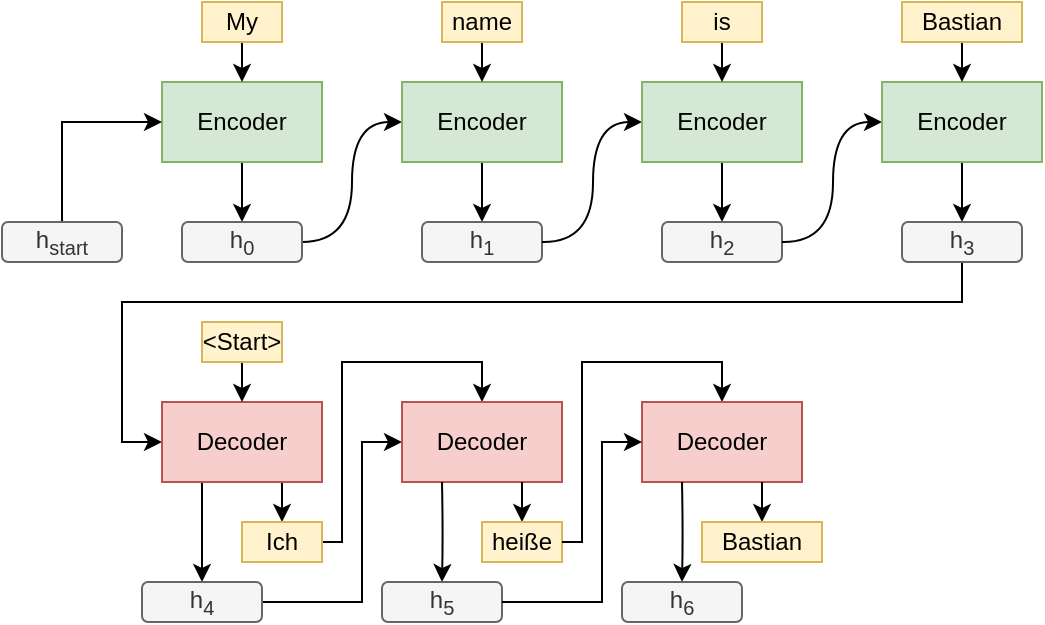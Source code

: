 <mxfile version="12.6.7" type="device"><diagram id="uTi-s-v4v_v5ddJbVqec" name="Page-1"><mxGraphModel dx="780" dy="1144" grid="1" gridSize="10" guides="1" tooltips="1" connect="1" arrows="1" fold="1" page="1" pageScale="1" pageWidth="827" pageHeight="1169" math="0" shadow="0"><root><mxCell id="0"/><mxCell id="1" parent="0"/><mxCell id="gP8hFSdNLn4apL6Ti1hK-5" style="edgeStyle=orthogonalEdgeStyle;rounded=0;orthogonalLoop=1;jettySize=auto;html=1;exitX=0.5;exitY=1;exitDx=0;exitDy=0;entryX=0.5;entryY=0;entryDx=0;entryDy=0;" parent="1" source="gP8hFSdNLn4apL6Ti1hK-1" target="gP8hFSdNLn4apL6Ti1hK-4" edge="1"><mxGeometry relative="1" as="geometry"/></mxCell><mxCell id="gP8hFSdNLn4apL6Ti1hK-1" value="Encoder" style="rounded=0;whiteSpace=wrap;html=1;fillColor=#d5e8d4;strokeColor=#82b366;" parent="1" vertex="1"><mxGeometry x="160" y="430" width="80" height="40" as="geometry"/></mxCell><mxCell id="gP8hFSdNLn4apL6Ti1hK-9" style="edgeStyle=orthogonalEdgeStyle;rounded=0;orthogonalLoop=1;jettySize=auto;html=1;exitX=1;exitY=0.5;exitDx=0;exitDy=0;entryX=0;entryY=0.5;entryDx=0;entryDy=0;curved=1;" parent="1" source="gP8hFSdNLn4apL6Ti1hK-4" target="gP8hFSdNLn4apL6Ti1hK-7" edge="1"><mxGeometry relative="1" as="geometry"/></mxCell><mxCell id="gP8hFSdNLn4apL6Ti1hK-4" value="h&lt;sub&gt;0&lt;/sub&gt;" style="rounded=1;whiteSpace=wrap;html=1;fillColor=#f5f5f5;strokeColor=#666666;fontColor=#333333;" parent="1" vertex="1"><mxGeometry x="170" y="500" width="60" height="20" as="geometry"/></mxCell><mxCell id="gP8hFSdNLn4apL6Ti1hK-6" style="edgeStyle=orthogonalEdgeStyle;rounded=0;orthogonalLoop=1;jettySize=auto;html=1;exitX=0.5;exitY=1;exitDx=0;exitDy=0;entryX=0.5;entryY=0;entryDx=0;entryDy=0;" parent="1" source="gP8hFSdNLn4apL6Ti1hK-7" target="gP8hFSdNLn4apL6Ti1hK-8" edge="1"><mxGeometry relative="1" as="geometry"/></mxCell><mxCell id="gP8hFSdNLn4apL6Ti1hK-7" value="Encoder" style="rounded=0;whiteSpace=wrap;html=1;fillColor=#d5e8d4;strokeColor=#82b366;" parent="1" vertex="1"><mxGeometry x="280" y="430" width="80" height="40" as="geometry"/></mxCell><mxCell id="gP8hFSdNLn4apL6Ti1hK-8" value="h&lt;sub&gt;1&lt;/sub&gt;" style="rounded=1;whiteSpace=wrap;html=1;fillColor=#f5f5f5;strokeColor=#666666;fontColor=#333333;" parent="1" vertex="1"><mxGeometry x="290" y="500" width="60" height="20" as="geometry"/></mxCell><mxCell id="gP8hFSdNLn4apL6Ti1hK-11" style="edgeStyle=orthogonalEdgeStyle;rounded=0;orthogonalLoop=1;jettySize=auto;html=1;exitX=0.5;exitY=0;exitDx=0;exitDy=0;entryX=0;entryY=0.5;entryDx=0;entryDy=0;" parent="1" source="gP8hFSdNLn4apL6Ti1hK-10" target="gP8hFSdNLn4apL6Ti1hK-1" edge="1"><mxGeometry relative="1" as="geometry"/></mxCell><mxCell id="gP8hFSdNLn4apL6Ti1hK-10" value="h&lt;sub&gt;start&lt;/sub&gt;" style="rounded=1;whiteSpace=wrap;html=1;fillColor=#f5f5f5;strokeColor=#666666;fontColor=#333333;" parent="1" vertex="1"><mxGeometry x="80" y="500" width="60" height="20" as="geometry"/></mxCell><mxCell id="gP8hFSdNLn4apL6Ti1hK-20" style="edgeStyle=orthogonalEdgeStyle;rounded=0;orthogonalLoop=1;jettySize=auto;html=1;exitX=1;exitY=0.5;exitDx=0;exitDy=0;entryX=0;entryY=0.5;entryDx=0;entryDy=0;curved=1;" parent="1" target="gP8hFSdNLn4apL6Ti1hK-22" edge="1"><mxGeometry relative="1" as="geometry"><mxPoint x="350" y="510" as="sourcePoint"/></mxGeometry></mxCell><mxCell id="gP8hFSdNLn4apL6Ti1hK-21" style="edgeStyle=orthogonalEdgeStyle;rounded=0;orthogonalLoop=1;jettySize=auto;html=1;exitX=0.5;exitY=1;exitDx=0;exitDy=0;entryX=0.5;entryY=0;entryDx=0;entryDy=0;" parent="1" source="gP8hFSdNLn4apL6Ti1hK-22" target="gP8hFSdNLn4apL6Ti1hK-23" edge="1"><mxGeometry relative="1" as="geometry"/></mxCell><mxCell id="gP8hFSdNLn4apL6Ti1hK-22" value="Encoder" style="rounded=0;whiteSpace=wrap;html=1;fillColor=#d5e8d4;strokeColor=#82b366;" parent="1" vertex="1"><mxGeometry x="400" y="430" width="80" height="40" as="geometry"/></mxCell><mxCell id="gP8hFSdNLn4apL6Ti1hK-23" value="h&lt;sub&gt;2&lt;/sub&gt;" style="rounded=1;whiteSpace=wrap;html=1;fillColor=#f5f5f5;strokeColor=#666666;fontColor=#333333;" parent="1" vertex="1"><mxGeometry x="410" y="500" width="60" height="20" as="geometry"/></mxCell><mxCell id="gP8hFSdNLn4apL6Ti1hK-26" style="edgeStyle=orthogonalEdgeStyle;rounded=0;orthogonalLoop=1;jettySize=auto;html=1;exitX=1;exitY=0.5;exitDx=0;exitDy=0;entryX=0;entryY=0.5;entryDx=0;entryDy=0;curved=1;" parent="1" target="gP8hFSdNLn4apL6Ti1hK-28" edge="1"><mxGeometry relative="1" as="geometry"><mxPoint x="470" y="510" as="sourcePoint"/></mxGeometry></mxCell><mxCell id="gP8hFSdNLn4apL6Ti1hK-27" style="edgeStyle=orthogonalEdgeStyle;rounded=0;orthogonalLoop=1;jettySize=auto;html=1;exitX=0.5;exitY=1;exitDx=0;exitDy=0;entryX=0.5;entryY=0;entryDx=0;entryDy=0;" parent="1" source="gP8hFSdNLn4apL6Ti1hK-28" target="gP8hFSdNLn4apL6Ti1hK-29" edge="1"><mxGeometry relative="1" as="geometry"/></mxCell><mxCell id="gP8hFSdNLn4apL6Ti1hK-28" value="Encoder" style="rounded=0;whiteSpace=wrap;html=1;fillColor=#d5e8d4;strokeColor=#82b366;" parent="1" vertex="1"><mxGeometry x="520" y="430" width="80" height="40" as="geometry"/></mxCell><mxCell id="gP8hFSdNLn4apL6Ti1hK-70" style="rounded=0;orthogonalLoop=1;jettySize=auto;html=1;exitX=0.5;exitY=1;exitDx=0;exitDy=0;entryX=0;entryY=0.5;entryDx=0;entryDy=0;edgeStyle=orthogonalEdgeStyle;" parent="1" source="gP8hFSdNLn4apL6Ti1hK-29" target="gP8hFSdNLn4apL6Ti1hK-32" edge="1"><mxGeometry relative="1" as="geometry"><Array as="points"><mxPoint x="560" y="540"/><mxPoint x="140" y="540"/><mxPoint x="140" y="610"/></Array></mxGeometry></mxCell><mxCell id="gP8hFSdNLn4apL6Ti1hK-29" value="h&lt;sub&gt;3&lt;/sub&gt;" style="rounded=1;whiteSpace=wrap;html=1;fillColor=#f5f5f5;strokeColor=#666666;fontColor=#333333;" parent="1" vertex="1"><mxGeometry x="530" y="500" width="60" height="20" as="geometry"/></mxCell><mxCell id="gP8hFSdNLn4apL6Ti1hK-84" style="edgeStyle=orthogonalEdgeStyle;curved=1;rounded=0;orthogonalLoop=1;jettySize=auto;html=1;exitX=0.75;exitY=1;exitDx=0;exitDy=0;entryX=0.5;entryY=0;entryDx=0;entryDy=0;" parent="1" source="gP8hFSdNLn4apL6Ti1hK-32" target="gP8hFSdNLn4apL6Ti1hK-83" edge="1"><mxGeometry relative="1" as="geometry"/></mxCell><mxCell id="gP8hFSdNLn4apL6Ti1hK-86" style="edgeStyle=orthogonalEdgeStyle;curved=1;rounded=0;orthogonalLoop=1;jettySize=auto;html=1;exitX=0.25;exitY=1;exitDx=0;exitDy=0;entryX=0.5;entryY=0;entryDx=0;entryDy=0;" parent="1" source="gP8hFSdNLn4apL6Ti1hK-32" target="gP8hFSdNLn4apL6Ti1hK-82" edge="1"><mxGeometry relative="1" as="geometry"/></mxCell><mxCell id="gP8hFSdNLn4apL6Ti1hK-32" value="Decoder" style="rounded=0;whiteSpace=wrap;html=1;fillColor=#f8cecc;strokeColor=#b85450;" parent="1" vertex="1"><mxGeometry x="160" y="590" width="80" height="40" as="geometry"/></mxCell><mxCell id="gP8hFSdNLn4apL6Ti1hK-72" style="edgeStyle=orthogonalEdgeStyle;rounded=0;orthogonalLoop=1;jettySize=auto;html=1;exitX=0.5;exitY=1;exitDx=0;exitDy=0;entryX=0.5;entryY=0;entryDx=0;entryDy=0;" parent="1" source="gP8hFSdNLn4apL6Ti1hK-71" target="gP8hFSdNLn4apL6Ti1hK-1" edge="1"><mxGeometry relative="1" as="geometry"/></mxCell><mxCell id="gP8hFSdNLn4apL6Ti1hK-71" value="My" style="text;html=1;strokeColor=#d6b656;fillColor=#fff2cc;align=center;verticalAlign=middle;whiteSpace=wrap;rounded=0;" parent="1" vertex="1"><mxGeometry x="180" y="390" width="40" height="20" as="geometry"/></mxCell><mxCell id="gP8hFSdNLn4apL6Ti1hK-73" style="edgeStyle=orthogonalEdgeStyle;rounded=0;orthogonalLoop=1;jettySize=auto;html=1;exitX=0.5;exitY=1;exitDx=0;exitDy=0;entryX=0.5;entryY=0;entryDx=0;entryDy=0;" parent="1" source="gP8hFSdNLn4apL6Ti1hK-74" edge="1"><mxGeometry relative="1" as="geometry"><mxPoint x="320" y="430" as="targetPoint"/></mxGeometry></mxCell><mxCell id="gP8hFSdNLn4apL6Ti1hK-74" value="name" style="text;html=1;strokeColor=#d6b656;fillColor=#fff2cc;align=center;verticalAlign=middle;whiteSpace=wrap;rounded=0;" parent="1" vertex="1"><mxGeometry x="300" y="390" width="40" height="20" as="geometry"/></mxCell><mxCell id="gP8hFSdNLn4apL6Ti1hK-75" style="edgeStyle=orthogonalEdgeStyle;rounded=0;orthogonalLoop=1;jettySize=auto;html=1;exitX=0.5;exitY=1;exitDx=0;exitDy=0;entryX=0.5;entryY=0;entryDx=0;entryDy=0;" parent="1" source="gP8hFSdNLn4apL6Ti1hK-76" edge="1"><mxGeometry relative="1" as="geometry"><mxPoint x="440" y="430" as="targetPoint"/></mxGeometry></mxCell><mxCell id="gP8hFSdNLn4apL6Ti1hK-76" value="is" style="text;html=1;align=center;verticalAlign=middle;whiteSpace=wrap;rounded=0;fillColor=#fff2cc;strokeColor=#d6b656;" parent="1" vertex="1"><mxGeometry x="420" y="390" width="40" height="20" as="geometry"/></mxCell><mxCell id="gP8hFSdNLn4apL6Ti1hK-77" style="edgeStyle=orthogonalEdgeStyle;rounded=0;orthogonalLoop=1;jettySize=auto;html=1;exitX=0.5;exitY=1;exitDx=0;exitDy=0;entryX=0.5;entryY=0;entryDx=0;entryDy=0;" parent="1" source="gP8hFSdNLn4apL6Ti1hK-78" edge="1"><mxGeometry relative="1" as="geometry"><mxPoint x="560" y="430" as="targetPoint"/></mxGeometry></mxCell><mxCell id="gP8hFSdNLn4apL6Ti1hK-78" value="Bastian" style="text;html=1;strokeColor=#d6b656;fillColor=#fff2cc;align=center;verticalAlign=middle;whiteSpace=wrap;rounded=0;" parent="1" vertex="1"><mxGeometry x="530" y="390" width="60" height="20" as="geometry"/></mxCell><mxCell id="gP8hFSdNLn4apL6Ti1hK-94" style="edgeStyle=orthogonalEdgeStyle;rounded=0;orthogonalLoop=1;jettySize=auto;html=1;exitX=1;exitY=0.5;exitDx=0;exitDy=0;entryX=0;entryY=0.5;entryDx=0;entryDy=0;" parent="1" source="gP8hFSdNLn4apL6Ti1hK-82" target="gP8hFSdNLn4apL6Ti1hK-88" edge="1"><mxGeometry relative="1" as="geometry"><Array as="points"><mxPoint x="260" y="690"/><mxPoint x="260" y="610"/></Array></mxGeometry></mxCell><mxCell id="gP8hFSdNLn4apL6Ti1hK-82" value="h&lt;sub&gt;4&lt;/sub&gt;" style="rounded=1;whiteSpace=wrap;html=1;fillColor=#f5f5f5;strokeColor=#666666;fontColor=#333333;" parent="1" vertex="1"><mxGeometry x="150" y="680" width="60" height="20" as="geometry"/></mxCell><mxCell id="gP8hFSdNLn4apL6Ti1hK-93" style="edgeStyle=orthogonalEdgeStyle;rounded=0;orthogonalLoop=1;jettySize=auto;html=1;exitX=1;exitY=0.5;exitDx=0;exitDy=0;entryX=0.5;entryY=0;entryDx=0;entryDy=0;" parent="1" source="gP8hFSdNLn4apL6Ti1hK-83" target="gP8hFSdNLn4apL6Ti1hK-88" edge="1"><mxGeometry relative="1" as="geometry"><Array as="points"><mxPoint x="250" y="660"/><mxPoint x="250" y="570"/><mxPoint x="320" y="570"/></Array></mxGeometry></mxCell><mxCell id="gP8hFSdNLn4apL6Ti1hK-83" value="Ich" style="text;html=1;strokeColor=#d6b656;fillColor=#fff2cc;align=center;verticalAlign=middle;whiteSpace=wrap;rounded=0;" parent="1" vertex="1"><mxGeometry x="200" y="650" width="40" height="20" as="geometry"/></mxCell><mxCell id="gP8hFSdNLn4apL6Ti1hK-88" value="Decoder" style="rounded=0;whiteSpace=wrap;html=1;fillColor=#f8cecc;strokeColor=#b85450;" parent="1" vertex="1"><mxGeometry x="280" y="590" width="80" height="40" as="geometry"/></mxCell><mxCell id="gP8hFSdNLn4apL6Ti1hK-96" style="edgeStyle=orthogonalEdgeStyle;rounded=0;orthogonalLoop=1;jettySize=auto;html=1;exitX=0.5;exitY=1;exitDx=0;exitDy=0;entryX=0.5;entryY=0;entryDx=0;entryDy=0;" parent="1" source="gP8hFSdNLn4apL6Ti1hK-95" target="gP8hFSdNLn4apL6Ti1hK-32" edge="1"><mxGeometry relative="1" as="geometry"/></mxCell><mxCell id="gP8hFSdNLn4apL6Ti1hK-95" value="&amp;lt;Start&amp;gt;" style="text;html=1;strokeColor=#d6b656;fillColor=#fff2cc;align=center;verticalAlign=middle;whiteSpace=wrap;rounded=0;" parent="1" vertex="1"><mxGeometry x="180" y="550" width="40" height="20" as="geometry"/></mxCell><mxCell id="gP8hFSdNLn4apL6Ti1hK-97" style="edgeStyle=orthogonalEdgeStyle;curved=1;rounded=0;orthogonalLoop=1;jettySize=auto;html=1;exitX=0.75;exitY=1;exitDx=0;exitDy=0;entryX=0.5;entryY=0;entryDx=0;entryDy=0;" parent="1" target="gP8hFSdNLn4apL6Ti1hK-100" edge="1"><mxGeometry relative="1" as="geometry"><mxPoint x="340" y="630" as="sourcePoint"/></mxGeometry></mxCell><mxCell id="gP8hFSdNLn4apL6Ti1hK-98" style="edgeStyle=orthogonalEdgeStyle;curved=1;rounded=0;orthogonalLoop=1;jettySize=auto;html=1;exitX=0.25;exitY=1;exitDx=0;exitDy=0;entryX=0.5;entryY=0;entryDx=0;entryDy=0;" parent="1" target="gP8hFSdNLn4apL6Ti1hK-99" edge="1"><mxGeometry relative="1" as="geometry"><mxPoint x="300" y="630" as="sourcePoint"/></mxGeometry></mxCell><mxCell id="gP8hFSdNLn4apL6Ti1hK-99" value="h&lt;sub&gt;5&lt;/sub&gt;" style="rounded=1;whiteSpace=wrap;html=1;fillColor=#f5f5f5;strokeColor=#666666;fontColor=#333333;" parent="1" vertex="1"><mxGeometry x="270" y="680" width="60" height="20" as="geometry"/></mxCell><mxCell id="gP8hFSdNLn4apL6Ti1hK-100" value="heiße" style="text;html=1;strokeColor=#d6b656;fillColor=#fff2cc;align=center;verticalAlign=middle;whiteSpace=wrap;rounded=0;" parent="1" vertex="1"><mxGeometry x="320" y="650" width="40" height="20" as="geometry"/></mxCell><mxCell id="gP8hFSdNLn4apL6Ti1hK-101" style="edgeStyle=orthogonalEdgeStyle;rounded=0;orthogonalLoop=1;jettySize=auto;html=1;exitX=1;exitY=0.5;exitDx=0;exitDy=0;entryX=0.5;entryY=0;entryDx=0;entryDy=0;" parent="1" target="gP8hFSdNLn4apL6Ti1hK-102" edge="1"><mxGeometry relative="1" as="geometry"><mxPoint x="360" y="660" as="sourcePoint"/><Array as="points"><mxPoint x="370" y="660"/><mxPoint x="370" y="570"/><mxPoint x="440" y="570"/></Array></mxGeometry></mxCell><mxCell id="gP8hFSdNLn4apL6Ti1hK-102" value="Decoder" style="rounded=0;whiteSpace=wrap;html=1;fillColor=#f8cecc;strokeColor=#b85450;" parent="1" vertex="1"><mxGeometry x="400" y="590" width="80" height="40" as="geometry"/></mxCell><mxCell id="gP8hFSdNLn4apL6Ti1hK-103" style="edgeStyle=orthogonalEdgeStyle;curved=1;rounded=0;orthogonalLoop=1;jettySize=auto;html=1;exitX=0.75;exitY=1;exitDx=0;exitDy=0;entryX=0.5;entryY=0;entryDx=0;entryDy=0;" parent="1" target="gP8hFSdNLn4apL6Ti1hK-106" edge="1"><mxGeometry relative="1" as="geometry"><mxPoint x="460" y="630" as="sourcePoint"/></mxGeometry></mxCell><mxCell id="gP8hFSdNLn4apL6Ti1hK-104" style="edgeStyle=orthogonalEdgeStyle;curved=1;rounded=0;orthogonalLoop=1;jettySize=auto;html=1;exitX=0.25;exitY=1;exitDx=0;exitDy=0;entryX=0.5;entryY=0;entryDx=0;entryDy=0;" parent="1" target="gP8hFSdNLn4apL6Ti1hK-105" edge="1"><mxGeometry relative="1" as="geometry"><mxPoint x="420" y="630" as="sourcePoint"/></mxGeometry></mxCell><mxCell id="gP8hFSdNLn4apL6Ti1hK-105" value="h&lt;sub&gt;6&lt;/sub&gt;" style="rounded=1;whiteSpace=wrap;html=1;fillColor=#f5f5f5;strokeColor=#666666;fontColor=#333333;" parent="1" vertex="1"><mxGeometry x="390" y="680" width="60" height="20" as="geometry"/></mxCell><mxCell id="gP8hFSdNLn4apL6Ti1hK-106" value="Bastian" style="text;html=1;strokeColor=#d6b656;fillColor=#fff2cc;align=center;verticalAlign=middle;whiteSpace=wrap;rounded=0;" parent="1" vertex="1"><mxGeometry x="430" y="650" width="60" height="20" as="geometry"/></mxCell><mxCell id="gP8hFSdNLn4apL6Ti1hK-107" style="edgeStyle=orthogonalEdgeStyle;rounded=0;orthogonalLoop=1;jettySize=auto;html=1;exitX=1;exitY=0.5;exitDx=0;exitDy=0;entryX=0;entryY=0.5;entryDx=0;entryDy=0;" parent="1" edge="1"><mxGeometry relative="1" as="geometry"><mxPoint x="330" y="690" as="sourcePoint"/><mxPoint x="400" y="610" as="targetPoint"/><Array as="points"><mxPoint x="380" y="690"/><mxPoint x="380" y="610"/></Array></mxGeometry></mxCell></root></mxGraphModel></diagram></mxfile>